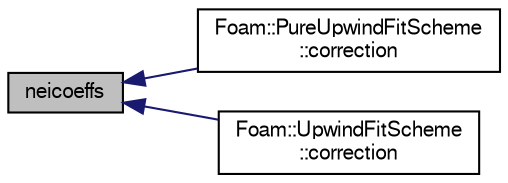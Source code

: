 digraph "neicoeffs"
{
  bgcolor="transparent";
  edge [fontname="FreeSans",fontsize="10",labelfontname="FreeSans",labelfontsize="10"];
  node [fontname="FreeSans",fontsize="10",shape=record];
  rankdir="LR";
  Node1 [label="neicoeffs",height=0.2,width=0.4,color="black", fillcolor="grey75", style="filled" fontcolor="black"];
  Node1 -> Node2 [dir="back",color="midnightblue",fontsize="10",style="solid",fontname="FreeSans"];
  Node2 [label="Foam::PureUpwindFitScheme\l::correction",height=0.2,width=0.4,color="black",URL="$a01980.html#a575a424a2a3d61de0e8d6ad368b61be1",tooltip="Return the explicit correction to the face-interpolate. "];
  Node1 -> Node3 [dir="back",color="midnightblue",fontsize="10",style="solid",fontname="FreeSans"];
  Node3 [label="Foam::UpwindFitScheme\l::correction",height=0.2,width=0.4,color="black",URL="$a02699.html#a575a424a2a3d61de0e8d6ad368b61be1",tooltip="Return the explicit correction to the face-interpolate. "];
}
